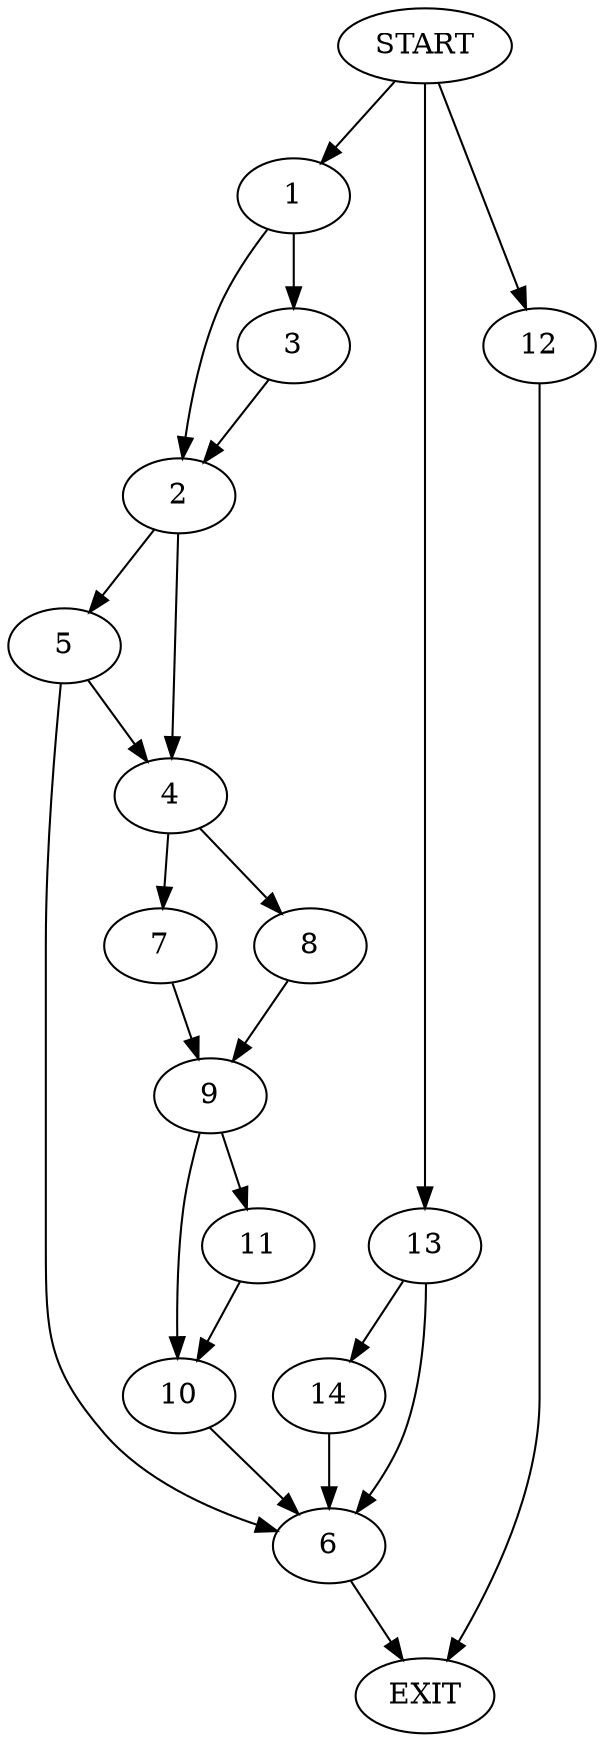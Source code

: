 digraph {
0 [label="START"]
15 [label="EXIT"]
0 -> 1
1 -> 2
1 -> 3
3 -> 2
2 -> 4
2 -> 5
5 -> 4
5 -> 6
4 -> 7
4 -> 8
6 -> 15
7 -> 9
8 -> 9
9 -> 10
9 -> 11
10 -> 6
11 -> 10
0 -> 12
12 -> 15
0 -> 13
13 -> 14
13 -> 6
14 -> 6
}
